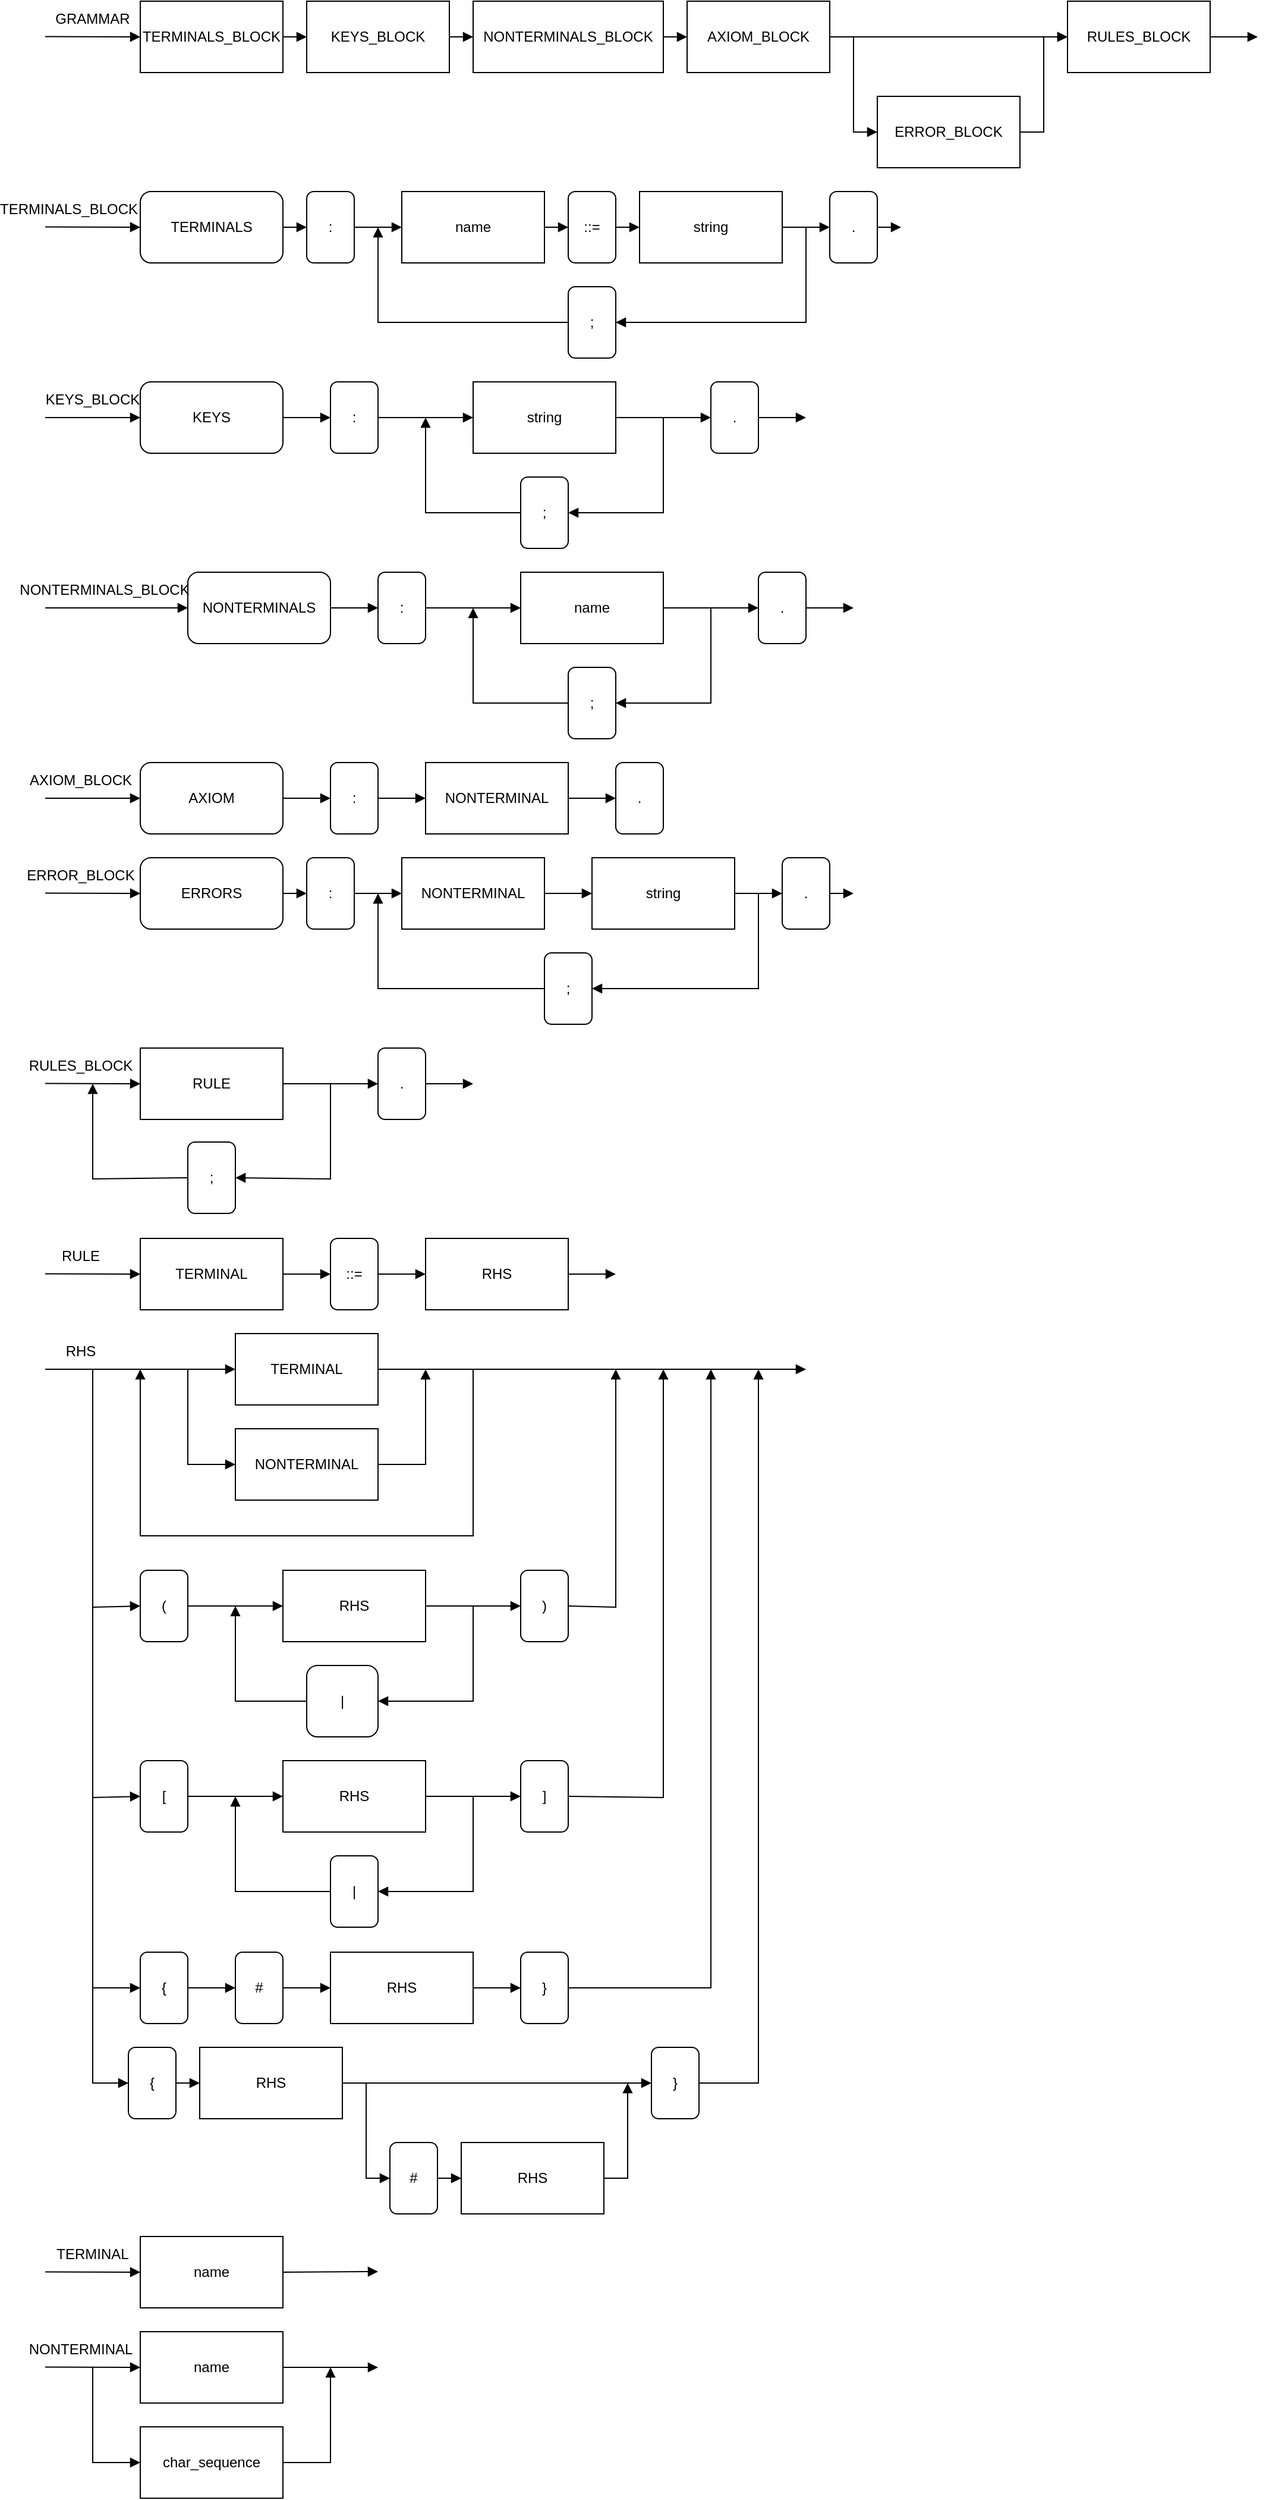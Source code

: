 <mxfile version="20.8.20" type="github">
  <diagram name="Страница 1" id="qNhFqZVVRsYE3jFUORQy">
    <mxGraphModel dx="1434" dy="1957" grid="1" gridSize="10" guides="1" tooltips="1" connect="1" arrows="1" fold="1" page="1" pageScale="1" pageWidth="827" pageHeight="1169" math="0" shadow="0">
      <root>
        <mxCell id="0" />
        <mxCell id="1" parent="0" />
        <mxCell id="5MP9on7kLRXi6ePTYMJ1-1" value="RULE" style="rounded=0;whiteSpace=wrap;html=1;fillColor=none;" parent="1" vertex="1">
          <mxGeometry x="120" y="170" width="120" height="60" as="geometry" />
        </mxCell>
        <mxCell id="5MP9on7kLRXi6ePTYMJ1-2" value=";" style="rounded=1;whiteSpace=wrap;html=1;fillColor=none;" parent="1" vertex="1">
          <mxGeometry x="160" y="249" width="40" height="60" as="geometry" />
        </mxCell>
        <mxCell id="5MP9on7kLRXi6ePTYMJ1-4" value="" style="endArrow=block;endFill=1;html=1;rounded=0;entryX=0;entryY=0.5;entryDx=0;entryDy=0;" parent="1" edge="1" target="EMvxZKGha8OJJZh2xFW6-14">
          <mxGeometry width="160" relative="1" as="geometry">
            <mxPoint x="240" y="200" as="sourcePoint" />
            <mxPoint x="320" y="200" as="targetPoint" />
          </mxGeometry>
        </mxCell>
        <mxCell id="5MP9on7kLRXi6ePTYMJ1-6" value="" style="endArrow=block;endFill=1;html=1;rounded=0;entryX=0;entryY=0.5;entryDx=0;entryDy=0;" parent="1" target="5MP9on7kLRXi6ePTYMJ1-1" edge="1">
          <mxGeometry width="160" relative="1" as="geometry">
            <mxPoint x="40" y="199.71" as="sourcePoint" />
            <mxPoint x="120" y="200" as="targetPoint" />
          </mxGeometry>
        </mxCell>
        <mxCell id="5MP9on7kLRXi6ePTYMJ1-7" value="" style="endArrow=block;endFill=1;html=1;rounded=0;entryX=1;entryY=0.5;entryDx=0;entryDy=0;" parent="1" target="5MP9on7kLRXi6ePTYMJ1-2" edge="1">
          <mxGeometry width="160" relative="1" as="geometry">
            <mxPoint x="280" y="200" as="sourcePoint" />
            <mxPoint x="200" y="280.0" as="targetPoint" />
            <Array as="points">
              <mxPoint x="280" y="280" />
            </Array>
          </mxGeometry>
        </mxCell>
        <mxCell id="5MP9on7kLRXi6ePTYMJ1-8" value="" style="endArrow=block;endFill=1;html=1;rounded=0;exitX=0;exitY=0.5;exitDx=0;exitDy=0;" parent="1" source="5MP9on7kLRXi6ePTYMJ1-2" edge="1">
          <mxGeometry width="160" relative="1" as="geometry">
            <mxPoint x="160" y="280.0" as="sourcePoint" />
            <mxPoint x="80" y="200" as="targetPoint" />
            <Array as="points">
              <mxPoint x="80" y="280" />
            </Array>
          </mxGeometry>
        </mxCell>
        <mxCell id="5MP9on7kLRXi6ePTYMJ1-10" value="RULES_BLOCK" style="text;html=1;strokeColor=none;fillColor=none;align=center;verticalAlign=middle;whiteSpace=wrap;rounded=0;" parent="1" vertex="1">
          <mxGeometry x="40" y="170" width="60" height="30" as="geometry" />
        </mxCell>
        <mxCell id="5MP9on7kLRXi6ePTYMJ1-11" value="TERMINAL" style="rounded=0;whiteSpace=wrap;html=1;fillColor=none;" parent="1" vertex="1">
          <mxGeometry x="120" y="330" width="120" height="60" as="geometry" />
        </mxCell>
        <mxCell id="5MP9on7kLRXi6ePTYMJ1-14" value="" style="endArrow=block;endFill=1;html=1;rounded=0;entryX=0;entryY=0.5;entryDx=0;entryDy=0;" parent="1" target="5MP9on7kLRXi6ePTYMJ1-11" edge="1">
          <mxGeometry width="160" relative="1" as="geometry">
            <mxPoint x="40" y="359.71" as="sourcePoint" />
            <mxPoint x="120" y="360" as="targetPoint" />
          </mxGeometry>
        </mxCell>
        <mxCell id="5MP9on7kLRXi6ePTYMJ1-17" value="RULE" style="text;html=1;strokeColor=none;fillColor=none;align=center;verticalAlign=middle;whiteSpace=wrap;rounded=0;" parent="1" vertex="1">
          <mxGeometry x="40" y="330" width="60" height="30" as="geometry" />
        </mxCell>
        <mxCell id="5MP9on7kLRXi6ePTYMJ1-27" value="" style="edgeStyle=orthogonalEdgeStyle;rounded=0;orthogonalLoop=1;jettySize=auto;html=1;endArrow=block;endFill=1;" parent="1" source="5MP9on7kLRXi6ePTYMJ1-21" target="5MP9on7kLRXi6ePTYMJ1-24" edge="1">
          <mxGeometry relative="1" as="geometry" />
        </mxCell>
        <mxCell id="5MP9on7kLRXi6ePTYMJ1-21" value="::=" style="rounded=1;whiteSpace=wrap;html=1;fillColor=none;" parent="1" vertex="1">
          <mxGeometry x="280" y="330" width="40" height="60" as="geometry" />
        </mxCell>
        <mxCell id="5MP9on7kLRXi6ePTYMJ1-22" value="" style="endArrow=block;endFill=1;html=1;rounded=0;exitX=1;exitY=0.5;exitDx=0;exitDy=0;" parent="1" source="5MP9on7kLRXi6ePTYMJ1-11" target="5MP9on7kLRXi6ePTYMJ1-21" edge="1">
          <mxGeometry width="160" relative="1" as="geometry">
            <mxPoint x="250" y="170" as="sourcePoint" />
            <mxPoint x="330" y="170" as="targetPoint" />
          </mxGeometry>
        </mxCell>
        <mxCell id="5MP9on7kLRXi6ePTYMJ1-24" value="RHS" style="rounded=0;whiteSpace=wrap;html=1;fillColor=none;" parent="1" vertex="1">
          <mxGeometry x="360" y="330" width="120" height="60" as="geometry" />
        </mxCell>
        <mxCell id="5MP9on7kLRXi6ePTYMJ1-28" value="" style="edgeStyle=orthogonalEdgeStyle;rounded=0;orthogonalLoop=1;jettySize=auto;html=1;endArrow=block;endFill=1;exitX=1;exitY=0.5;exitDx=0;exitDy=0;" parent="1" source="5MP9on7kLRXi6ePTYMJ1-24" edge="1">
          <mxGeometry relative="1" as="geometry">
            <mxPoint x="410" y="370" as="sourcePoint" />
            <mxPoint x="520" y="360" as="targetPoint" />
          </mxGeometry>
        </mxCell>
        <mxCell id="5MP9on7kLRXi6ePTYMJ1-29" value="TERMINAL" style="rounded=0;whiteSpace=wrap;html=1;fillColor=none;" parent="1" vertex="1">
          <mxGeometry x="200" y="410" width="120" height="60" as="geometry" />
        </mxCell>
        <mxCell id="5MP9on7kLRXi6ePTYMJ1-30" value="" style="endArrow=block;endFill=1;html=1;rounded=0;entryX=0;entryY=0.5;entryDx=0;entryDy=0;" parent="1" target="5MP9on7kLRXi6ePTYMJ1-29" edge="1">
          <mxGeometry width="160" relative="1" as="geometry">
            <mxPoint x="40" y="440" as="sourcePoint" />
            <mxPoint x="160" y="440" as="targetPoint" />
          </mxGeometry>
        </mxCell>
        <mxCell id="5MP9on7kLRXi6ePTYMJ1-31" value="RHS" style="text;html=1;strokeColor=none;fillColor=none;align=center;verticalAlign=middle;whiteSpace=wrap;rounded=0;" parent="1" vertex="1">
          <mxGeometry x="40" y="410" width="60" height="30" as="geometry" />
        </mxCell>
        <mxCell id="5MP9on7kLRXi6ePTYMJ1-33" value="NONTERMINAL" style="rounded=0;whiteSpace=wrap;html=1;fillColor=none;" parent="1" vertex="1">
          <mxGeometry x="200" y="490" width="120" height="60" as="geometry" />
        </mxCell>
        <mxCell id="5MP9on7kLRXi6ePTYMJ1-34" value="" style="endArrow=block;endFill=1;html=1;rounded=0;entryX=0;entryY=0.5;entryDx=0;entryDy=0;" parent="1" target="5MP9on7kLRXi6ePTYMJ1-33" edge="1">
          <mxGeometry width="160" relative="1" as="geometry">
            <mxPoint x="160" y="440" as="sourcePoint" />
            <mxPoint x="210" y="450" as="targetPoint" />
            <Array as="points">
              <mxPoint x="160" y="520" />
            </Array>
          </mxGeometry>
        </mxCell>
        <mxCell id="5MP9on7kLRXi6ePTYMJ1-38" value="" style="endArrow=block;endFill=1;html=1;rounded=0;exitX=1;exitY=0.5;exitDx=0;exitDy=0;" parent="1" source="5MP9on7kLRXi6ePTYMJ1-29" edge="1">
          <mxGeometry width="160" relative="1" as="geometry">
            <mxPoint x="414" y="440" as="sourcePoint" />
            <mxPoint x="680" y="440" as="targetPoint" />
          </mxGeometry>
        </mxCell>
        <mxCell id="5MP9on7kLRXi6ePTYMJ1-40" value="" style="endArrow=block;endFill=1;html=1;rounded=0;entryX=0;entryY=0.5;entryDx=0;entryDy=0;" parent="1" target="5MP9on7kLRXi6ePTYMJ1-76" edge="1">
          <mxGeometry width="160" relative="1" as="geometry">
            <mxPoint x="80" y="440" as="sourcePoint" />
            <mxPoint x="130" y="600" as="targetPoint" />
            <Array as="points">
              <mxPoint x="80" y="640" />
            </Array>
          </mxGeometry>
        </mxCell>
        <mxCell id="5MP9on7kLRXi6ePTYMJ1-41" value="RHS" style="rounded=0;whiteSpace=wrap;html=1;fillColor=none;" parent="1" vertex="1">
          <mxGeometry x="240" y="609" width="120" height="60" as="geometry" />
        </mxCell>
        <mxCell id="5MP9on7kLRXi6ePTYMJ1-42" value="" style="endArrow=block;endFill=1;html=1;rounded=0;exitX=1;exitY=0.5;exitDx=0;exitDy=0;" parent="1" source="5MP9on7kLRXi6ePTYMJ1-77" edge="1">
          <mxGeometry width="160" relative="1" as="geometry">
            <mxPoint x="540" y="600" as="sourcePoint" />
            <mxPoint x="520" y="440" as="targetPoint" />
            <Array as="points">
              <mxPoint x="520" y="640" />
            </Array>
          </mxGeometry>
        </mxCell>
        <mxCell id="5MP9on7kLRXi6ePTYMJ1-43" value="" style="endArrow=block;endFill=1;html=1;rounded=0;entryX=1;entryY=0.5;entryDx=0;entryDy=0;exitX=1;exitY=0.5;exitDx=0;exitDy=0;" parent="1" source="5MP9on7kLRXi6ePTYMJ1-41" target="5MP9on7kLRXi6ePTYMJ1-44" edge="1">
          <mxGeometry width="160" relative="1" as="geometry">
            <mxPoint x="540" y="639" as="sourcePoint" />
            <mxPoint x="410" y="439" as="targetPoint" />
            <Array as="points">
              <mxPoint x="400" y="639" />
              <mxPoint x="400" y="719" />
            </Array>
          </mxGeometry>
        </mxCell>
        <mxCell id="5MP9on7kLRXi6ePTYMJ1-44" value="|" style="rounded=1;whiteSpace=wrap;html=1;fillColor=none;" parent="1" vertex="1">
          <mxGeometry x="260" y="689" width="60" height="60" as="geometry" />
        </mxCell>
        <mxCell id="5MP9on7kLRXi6ePTYMJ1-46" value="" style="endArrow=block;endFill=1;html=1;rounded=0;exitX=0;exitY=0.5;exitDx=0;exitDy=0;" parent="1" source="5MP9on7kLRXi6ePTYMJ1-44" edge="1">
          <mxGeometry width="160" relative="1" as="geometry">
            <mxPoint x="170" y="439" as="sourcePoint" />
            <mxPoint x="200" y="639" as="targetPoint" />
            <Array as="points">
              <mxPoint x="200" y="719" />
            </Array>
          </mxGeometry>
        </mxCell>
        <mxCell id="5MP9on7kLRXi6ePTYMJ1-47" value="" style="endArrow=block;endFill=1;html=1;rounded=0;entryX=0;entryY=0.5;entryDx=0;entryDy=0;" parent="1" target="5MP9on7kLRXi6ePTYMJ1-48" edge="1">
          <mxGeometry width="160" relative="1" as="geometry">
            <mxPoint x="80" y="440" as="sourcePoint" />
            <mxPoint x="120" y="800" as="targetPoint" />
            <Array as="points">
              <mxPoint x="80" y="800" />
            </Array>
          </mxGeometry>
        </mxCell>
        <mxCell id="5MP9on7kLRXi6ePTYMJ1-48" value="[" style="rounded=1;whiteSpace=wrap;html=1;fillColor=none;" parent="1" vertex="1">
          <mxGeometry x="120" y="769" width="40" height="60" as="geometry" />
        </mxCell>
        <mxCell id="5MP9on7kLRXi6ePTYMJ1-49" value="RHS" style="rounded=0;whiteSpace=wrap;html=1;fillColor=none;" parent="1" vertex="1">
          <mxGeometry x="240" y="769" width="120" height="60" as="geometry" />
        </mxCell>
        <mxCell id="5MP9on7kLRXi6ePTYMJ1-54" value="" style="endArrow=block;endFill=1;html=1;rounded=0;entryX=0;entryY=0.5;entryDx=0;entryDy=0;exitX=1;exitY=0.5;exitDx=0;exitDy=0;" parent="1" source="5MP9on7kLRXi6ePTYMJ1-48" target="5MP9on7kLRXi6ePTYMJ1-49" edge="1">
          <mxGeometry width="160" relative="1" as="geometry">
            <mxPoint x="240" y="799" as="sourcePoint" />
            <mxPoint x="280" y="798.71" as="targetPoint" />
          </mxGeometry>
        </mxCell>
        <mxCell id="5MP9on7kLRXi6ePTYMJ1-55" value="]" style="rounded=1;whiteSpace=wrap;html=1;fillColor=none;" parent="1" vertex="1">
          <mxGeometry x="440" y="769" width="40" height="60" as="geometry" />
        </mxCell>
        <mxCell id="5MP9on7kLRXi6ePTYMJ1-56" value="" style="endArrow=block;endFill=1;html=1;rounded=0;entryX=0;entryY=0.5;entryDx=0;entryDy=0;exitX=1;exitY=0.5;exitDx=0;exitDy=0;" parent="1" source="5MP9on7kLRXi6ePTYMJ1-49" target="5MP9on7kLRXi6ePTYMJ1-55" edge="1">
          <mxGeometry width="160" relative="1" as="geometry">
            <mxPoint x="400" y="799" as="sourcePoint" />
            <mxPoint x="440" y="798.71" as="targetPoint" />
          </mxGeometry>
        </mxCell>
        <mxCell id="5MP9on7kLRXi6ePTYMJ1-57" value="|" style="rounded=1;whiteSpace=wrap;html=1;fillColor=none;" parent="1" vertex="1">
          <mxGeometry x="280" y="849" width="40" height="60" as="geometry" />
        </mxCell>
        <mxCell id="5MP9on7kLRXi6ePTYMJ1-58" value="" style="endArrow=block;endFill=1;html=1;rounded=0;exitX=0;exitY=0.5;exitDx=0;exitDy=0;" parent="1" edge="1">
          <mxGeometry width="160" relative="1" as="geometry">
            <mxPoint x="280" y="879" as="sourcePoint" />
            <mxPoint x="200" y="799" as="targetPoint" />
            <Array as="points">
              <mxPoint x="200" y="879" />
            </Array>
          </mxGeometry>
        </mxCell>
        <mxCell id="5MP9on7kLRXi6ePTYMJ1-59" value="" style="endArrow=block;endFill=1;html=1;rounded=0;entryX=1;entryY=0.5;entryDx=0;entryDy=0;" parent="1" target="5MP9on7kLRXi6ePTYMJ1-57" edge="1">
          <mxGeometry width="160" relative="1" as="geometry">
            <mxPoint x="400" y="799" as="sourcePoint" />
            <mxPoint x="270" y="809" as="targetPoint" />
            <Array as="points">
              <mxPoint x="400" y="879" />
            </Array>
          </mxGeometry>
        </mxCell>
        <mxCell id="5MP9on7kLRXi6ePTYMJ1-60" value="" style="endArrow=block;endFill=1;html=1;rounded=0;exitX=1;exitY=0.5;exitDx=0;exitDy=0;" parent="1" source="5MP9on7kLRXi6ePTYMJ1-55" edge="1">
          <mxGeometry width="160" relative="1" as="geometry">
            <mxPoint x="560" y="799.71" as="sourcePoint" />
            <mxPoint x="560" y="440" as="targetPoint" />
            <Array as="points">
              <mxPoint x="560" y="800" />
            </Array>
          </mxGeometry>
        </mxCell>
        <mxCell id="5MP9on7kLRXi6ePTYMJ1-61" value="" style="endArrow=block;endFill=1;html=1;rounded=0;exitX=1;exitY=0.5;exitDx=0;exitDy=0;" parent="1" source="5MP9on7kLRXi6ePTYMJ1-33" edge="1">
          <mxGeometry width="160" relative="1" as="geometry">
            <mxPoint x="170" y="450" as="sourcePoint" />
            <mxPoint x="360" y="440" as="targetPoint" />
            <Array as="points">
              <mxPoint x="360" y="520" />
            </Array>
          </mxGeometry>
        </mxCell>
        <mxCell id="5MP9on7kLRXi6ePTYMJ1-62" value="" style="endArrow=block;endFill=1;html=1;rounded=0;entryX=0;entryY=0.5;entryDx=0;entryDy=0;" parent="1" target="5MP9on7kLRXi6ePTYMJ1-63" edge="1">
          <mxGeometry width="160" relative="1" as="geometry">
            <mxPoint x="80" y="440" as="sourcePoint" />
            <mxPoint x="100" y="920" as="targetPoint" />
            <Array as="points">
              <mxPoint x="80" y="1040" />
            </Array>
          </mxGeometry>
        </mxCell>
        <mxCell id="5MP9on7kLRXi6ePTYMJ1-63" value="{" style="rounded=1;whiteSpace=wrap;html=1;fillColor=none;" parent="1" vertex="1">
          <mxGeometry x="110" y="1010" width="40" height="60" as="geometry" />
        </mxCell>
        <mxCell id="5MP9on7kLRXi6ePTYMJ1-64" value="RHS" style="rounded=0;whiteSpace=wrap;html=1;fillColor=none;" parent="1" vertex="1">
          <mxGeometry x="170" y="1010" width="120" height="60" as="geometry" />
        </mxCell>
        <mxCell id="5MP9on7kLRXi6ePTYMJ1-65" value="" style="endArrow=block;endFill=1;html=1;rounded=0;entryX=0;entryY=0.5;entryDx=0;entryDy=0;exitX=1;exitY=0.5;exitDx=0;exitDy=0;" parent="1" source="5MP9on7kLRXi6ePTYMJ1-63" target="5MP9on7kLRXi6ePTYMJ1-64" edge="1">
          <mxGeometry width="160" relative="1" as="geometry">
            <mxPoint x="250" y="1040" as="sourcePoint" />
            <mxPoint x="290" y="1039.71" as="targetPoint" />
          </mxGeometry>
        </mxCell>
        <mxCell id="5MP9on7kLRXi6ePTYMJ1-66" value="}" style="rounded=1;whiteSpace=wrap;html=1;fillColor=none;" parent="1" vertex="1">
          <mxGeometry x="550" y="1010" width="40" height="60" as="geometry" />
        </mxCell>
        <mxCell id="5MP9on7kLRXi6ePTYMJ1-67" value="" style="endArrow=block;endFill=1;html=1;rounded=0;entryX=0;entryY=0.5;entryDx=0;entryDy=0;exitX=1;exitY=0.5;exitDx=0;exitDy=0;" parent="1" source="5MP9on7kLRXi6ePTYMJ1-64" target="5MP9on7kLRXi6ePTYMJ1-66" edge="1">
          <mxGeometry width="160" relative="1" as="geometry">
            <mxPoint x="410" y="1040" as="sourcePoint" />
            <mxPoint x="450" y="1039.71" as="targetPoint" />
          </mxGeometry>
        </mxCell>
        <mxCell id="5MP9on7kLRXi6ePTYMJ1-70" value="RHS" style="rounded=0;whiteSpace=wrap;html=1;fillColor=none;" parent="1" vertex="1">
          <mxGeometry x="390" y="1090" width="120" height="60" as="geometry" />
        </mxCell>
        <mxCell id="5MP9on7kLRXi6ePTYMJ1-71" value="" style="endArrow=block;endFill=1;html=1;rounded=0;exitX=1;exitY=0.5;exitDx=0;exitDy=0;" parent="1" source="5MP9on7kLRXi6ePTYMJ1-66" edge="1">
          <mxGeometry width="160" relative="1" as="geometry">
            <mxPoint x="700" y="920" as="sourcePoint" />
            <mxPoint x="640" y="440" as="targetPoint" />
            <Array as="points">
              <mxPoint x="640" y="1040" />
            </Array>
          </mxGeometry>
        </mxCell>
        <mxCell id="5MP9on7kLRXi6ePTYMJ1-72" value="#" style="rounded=1;whiteSpace=wrap;html=1;fillColor=none;" parent="1" vertex="1">
          <mxGeometry x="330" y="1090" width="40" height="60" as="geometry" />
        </mxCell>
        <mxCell id="5MP9on7kLRXi6ePTYMJ1-76" value="(" style="rounded=1;whiteSpace=wrap;html=1;fillColor=none;" parent="1" vertex="1">
          <mxGeometry x="120" y="609" width="40" height="60" as="geometry" />
        </mxCell>
        <mxCell id="5MP9on7kLRXi6ePTYMJ1-77" value=")" style="rounded=1;whiteSpace=wrap;html=1;fillColor=none;" parent="1" vertex="1">
          <mxGeometry x="440" y="609" width="40" height="60" as="geometry" />
        </mxCell>
        <mxCell id="5MP9on7kLRXi6ePTYMJ1-79" value="" style="endArrow=block;endFill=1;html=1;rounded=0;entryX=0;entryY=0.5;entryDx=0;entryDy=0;exitX=1;exitY=0.5;exitDx=0;exitDy=0;" parent="1" source="5MP9on7kLRXi6ePTYMJ1-76" target="5MP9on7kLRXi6ePTYMJ1-41" edge="1">
          <mxGeometry width="160" relative="1" as="geometry">
            <mxPoint x="280" y="679" as="sourcePoint" />
            <mxPoint x="320" y="679" as="targetPoint" />
          </mxGeometry>
        </mxCell>
        <mxCell id="5MP9on7kLRXi6ePTYMJ1-80" value="" style="endArrow=block;endFill=1;html=1;rounded=0;entryX=0;entryY=0.5;entryDx=0;entryDy=0;exitX=1;exitY=0.5;exitDx=0;exitDy=0;" parent="1" source="5MP9on7kLRXi6ePTYMJ1-41" target="5MP9on7kLRXi6ePTYMJ1-77" edge="1">
          <mxGeometry width="160" relative="1" as="geometry">
            <mxPoint x="296" y="641" as="sourcePoint" />
            <mxPoint x="316" y="641" as="targetPoint" />
          </mxGeometry>
        </mxCell>
        <mxCell id="5MP9on7kLRXi6ePTYMJ1-82" value="" style="endArrow=block;endFill=1;html=1;rounded=0;entryX=0;entryY=0.5;entryDx=0;entryDy=0;exitX=1;exitY=0.5;exitDx=0;exitDy=0;" parent="1" source="5MP9on7kLRXi6ePTYMJ1-72" target="5MP9on7kLRXi6ePTYMJ1-70" edge="1">
          <mxGeometry width="160" relative="1" as="geometry">
            <mxPoint x="220" y="890" as="sourcePoint" />
            <mxPoint x="260" y="890" as="targetPoint" />
          </mxGeometry>
        </mxCell>
        <mxCell id="5MP9on7kLRXi6ePTYMJ1-83" value="" style="endArrow=block;endFill=1;html=1;rounded=0;exitX=1;exitY=0.5;exitDx=0;exitDy=0;entryX=0;entryY=0.5;entryDx=0;entryDy=0;" parent="1" source="5MP9on7kLRXi6ePTYMJ1-64" target="5MP9on7kLRXi6ePTYMJ1-72" edge="1">
          <mxGeometry width="160" relative="1" as="geometry">
            <mxPoint x="180" y="1050" as="sourcePoint" />
            <mxPoint x="370" y="1120" as="targetPoint" />
            <Array as="points">
              <mxPoint x="310" y="1040" />
              <mxPoint x="310" y="1120" />
            </Array>
          </mxGeometry>
        </mxCell>
        <mxCell id="5MP9on7kLRXi6ePTYMJ1-84" value="" style="endArrow=block;endFill=1;html=1;rounded=0;exitX=1;exitY=0.5;exitDx=0;exitDy=0;" parent="1" source="5MP9on7kLRXi6ePTYMJ1-70" edge="1">
          <mxGeometry width="160" relative="1" as="geometry">
            <mxPoint x="420" y="1130" as="sourcePoint" />
            <mxPoint x="530" y="1040" as="targetPoint" />
            <Array as="points">
              <mxPoint x="530" y="1120" />
            </Array>
          </mxGeometry>
        </mxCell>
        <mxCell id="5MP9on7kLRXi6ePTYMJ1-86" value="" style="endArrow=block;endFill=1;html=1;rounded=0;entryX=0;entryY=0.5;entryDx=0;entryDy=0;" parent="1" target="5MP9on7kLRXi6ePTYMJ1-89" edge="1">
          <mxGeometry width="160" relative="1" as="geometry">
            <mxPoint x="40" y="1198.71" as="sourcePoint" />
            <mxPoint x="120" y="1199" as="targetPoint" />
          </mxGeometry>
        </mxCell>
        <mxCell id="5MP9on7kLRXi6ePTYMJ1-87" value="TERMINAL" style="text;html=1;strokeColor=none;fillColor=none;align=center;verticalAlign=middle;whiteSpace=wrap;rounded=0;" parent="1" vertex="1">
          <mxGeometry x="50" y="1169" width="60" height="30" as="geometry" />
        </mxCell>
        <mxCell id="5MP9on7kLRXi6ePTYMJ1-89" value="name" style="rounded=0;whiteSpace=wrap;html=1;fillColor=none;" parent="1" vertex="1">
          <mxGeometry x="120" y="1169" width="120" height="60" as="geometry" />
        </mxCell>
        <mxCell id="5MP9on7kLRXi6ePTYMJ1-92" value="" style="edgeStyle=orthogonalEdgeStyle;rounded=0;orthogonalLoop=1;jettySize=auto;html=1;endArrow=block;endFill=1;exitX=1;exitY=0.5;exitDx=0;exitDy=0;" parent="1" source="5MP9on7kLRXi6ePTYMJ1-89" edge="1">
          <mxGeometry relative="1" as="geometry">
            <mxPoint x="240" y="1198.5" as="sourcePoint" />
            <mxPoint x="320" y="1198.5" as="targetPoint" />
          </mxGeometry>
        </mxCell>
        <mxCell id="5MP9on7kLRXi6ePTYMJ1-94" value="" style="endArrow=block;endFill=1;html=1;rounded=0;entryX=0;entryY=0.5;entryDx=0;entryDy=0;" parent="1" target="5MP9on7kLRXi6ePTYMJ1-97" edge="1">
          <mxGeometry width="160" relative="1" as="geometry">
            <mxPoint x="40" y="1278.71" as="sourcePoint" />
            <mxPoint x="120" y="1279.0" as="targetPoint" />
          </mxGeometry>
        </mxCell>
        <mxCell id="5MP9on7kLRXi6ePTYMJ1-95" value="NONTERMINAL" style="text;html=1;strokeColor=none;fillColor=none;align=center;verticalAlign=middle;whiteSpace=wrap;rounded=0;" parent="1" vertex="1">
          <mxGeometry x="40" y="1249" width="60" height="30" as="geometry" />
        </mxCell>
        <mxCell id="5MP9on7kLRXi6ePTYMJ1-97" value="name" style="rounded=0;whiteSpace=wrap;html=1;fillColor=none;" parent="1" vertex="1">
          <mxGeometry x="120" y="1249" width="120" height="60" as="geometry" />
        </mxCell>
        <mxCell id="5MP9on7kLRXi6ePTYMJ1-100" value="" style="edgeStyle=orthogonalEdgeStyle;rounded=0;orthogonalLoop=1;jettySize=auto;html=1;endArrow=block;endFill=1;exitX=1;exitY=0.5;exitDx=0;exitDy=0;" parent="1" source="5MP9on7kLRXi6ePTYMJ1-97" edge="1">
          <mxGeometry relative="1" as="geometry">
            <mxPoint x="400" y="1279.0" as="sourcePoint" />
            <mxPoint x="320" y="1279" as="targetPoint" />
          </mxGeometry>
        </mxCell>
        <mxCell id="5MP9on7kLRXi6ePTYMJ1-101" value="char_sequence" style="rounded=0;whiteSpace=wrap;html=1;fillColor=none;" parent="1" vertex="1">
          <mxGeometry x="120" y="1329" width="120" height="60" as="geometry" />
        </mxCell>
        <mxCell id="5MP9on7kLRXi6ePTYMJ1-102" value="" style="endArrow=block;endFill=1;html=1;rounded=0;entryX=0;entryY=0.5;entryDx=0;entryDy=0;" parent="1" target="5MP9on7kLRXi6ePTYMJ1-101" edge="1">
          <mxGeometry width="160" relative="1" as="geometry">
            <mxPoint x="80" y="1279" as="sourcePoint" />
            <mxPoint x="170" y="1209" as="targetPoint" />
            <Array as="points">
              <mxPoint x="80" y="1359" />
            </Array>
          </mxGeometry>
        </mxCell>
        <mxCell id="5MP9on7kLRXi6ePTYMJ1-103" value="" style="endArrow=block;endFill=1;html=1;rounded=0;exitX=1;exitY=0.5;exitDx=0;exitDy=0;" parent="1" source="5MP9on7kLRXi6ePTYMJ1-101" edge="1">
          <mxGeometry width="160" relative="1" as="geometry">
            <mxPoint x="130" y="1289" as="sourcePoint" />
            <mxPoint x="280" y="1279" as="targetPoint" />
            <Array as="points">
              <mxPoint x="280" y="1359" />
            </Array>
          </mxGeometry>
        </mxCell>
        <mxCell id="x1TAo-HUrfApQlSHcTBA-4" value="" style="edgeStyle=orthogonalEdgeStyle;rounded=0;orthogonalLoop=1;jettySize=auto;html=1;endArrow=block;endFill=1;" parent="1" edge="1">
          <mxGeometry relative="1" as="geometry">
            <mxPoint x="400" y="440" as="sourcePoint" />
            <mxPoint x="120" y="440" as="targetPoint" />
            <Array as="points">
              <mxPoint x="400" y="580" />
              <mxPoint x="120" y="580" />
            </Array>
          </mxGeometry>
        </mxCell>
        <mxCell id="EMvxZKGha8OJJZh2xFW6-2" value="{" style="rounded=1;whiteSpace=wrap;html=1;fillColor=none;" vertex="1" parent="1">
          <mxGeometry x="120" y="930" width="40" height="60" as="geometry" />
        </mxCell>
        <mxCell id="EMvxZKGha8OJJZh2xFW6-4" value="" style="endArrow=block;endFill=1;html=1;rounded=0;entryX=0;entryY=0.5;entryDx=0;entryDy=0;exitX=1;exitY=0.5;exitDx=0;exitDy=0;" edge="1" parent="1" source="EMvxZKGha8OJJZh2xFW6-2" target="EMvxZKGha8OJJZh2xFW6-8">
          <mxGeometry width="160" relative="1" as="geometry">
            <mxPoint x="240" y="960" as="sourcePoint" />
            <mxPoint x="160" y="960" as="targetPoint" />
          </mxGeometry>
        </mxCell>
        <mxCell id="EMvxZKGha8OJJZh2xFW6-5" value="}" style="rounded=1;whiteSpace=wrap;html=1;fillColor=none;" vertex="1" parent="1">
          <mxGeometry x="440" y="930" width="40" height="60" as="geometry" />
        </mxCell>
        <mxCell id="EMvxZKGha8OJJZh2xFW6-7" value="RHS" style="rounded=0;whiteSpace=wrap;html=1;fillColor=none;" vertex="1" parent="1">
          <mxGeometry x="280" y="930" width="120" height="60" as="geometry" />
        </mxCell>
        <mxCell id="EMvxZKGha8OJJZh2xFW6-8" value="#" style="rounded=1;whiteSpace=wrap;html=1;fillColor=none;" vertex="1" parent="1">
          <mxGeometry x="200" y="930" width="40" height="60" as="geometry" />
        </mxCell>
        <mxCell id="EMvxZKGha8OJJZh2xFW6-9" value="" style="endArrow=block;endFill=1;html=1;rounded=0;entryX=0;entryY=0.5;entryDx=0;entryDy=0;exitX=1;exitY=0.5;exitDx=0;exitDy=0;" edge="1" parent="1" source="EMvxZKGha8OJJZh2xFW6-8" target="EMvxZKGha8OJJZh2xFW6-7">
          <mxGeometry width="160" relative="1" as="geometry">
            <mxPoint x="210" y="810" as="sourcePoint" />
            <mxPoint x="250" y="810" as="targetPoint" />
          </mxGeometry>
        </mxCell>
        <mxCell id="EMvxZKGha8OJJZh2xFW6-11" value="" style="endArrow=block;endFill=1;html=1;rounded=0;exitX=1;exitY=0.5;exitDx=0;exitDy=0;entryX=0;entryY=0.5;entryDx=0;entryDy=0;" edge="1" parent="1" source="EMvxZKGha8OJJZh2xFW6-7" target="EMvxZKGha8OJJZh2xFW6-5">
          <mxGeometry width="160" relative="1" as="geometry">
            <mxPoint x="410" y="1050" as="sourcePoint" />
            <mxPoint x="520" y="960" as="targetPoint" />
          </mxGeometry>
        </mxCell>
        <mxCell id="EMvxZKGha8OJJZh2xFW6-12" value="" style="endArrow=block;endFill=1;html=1;rounded=0;exitX=1;exitY=0.5;exitDx=0;exitDy=0;" edge="1" parent="1" source="EMvxZKGha8OJJZh2xFW6-5">
          <mxGeometry width="160" relative="1" as="geometry">
            <mxPoint x="520" y="799" as="sourcePoint" />
            <mxPoint x="600" y="440" as="targetPoint" />
            <Array as="points">
              <mxPoint x="600" y="960" />
            </Array>
          </mxGeometry>
        </mxCell>
        <mxCell id="EMvxZKGha8OJJZh2xFW6-13" value="" style="endArrow=block;endFill=1;html=1;rounded=0;entryX=0;entryY=0.5;entryDx=0;entryDy=0;" edge="1" parent="1" target="EMvxZKGha8OJJZh2xFW6-2">
          <mxGeometry width="160" relative="1" as="geometry">
            <mxPoint x="80" y="440" as="sourcePoint" />
            <mxPoint x="130" y="809" as="targetPoint" />
            <Array as="points">
              <mxPoint x="80" y="960" />
            </Array>
          </mxGeometry>
        </mxCell>
        <mxCell id="EMvxZKGha8OJJZh2xFW6-14" value="." style="rounded=1;whiteSpace=wrap;html=1;fillColor=none;" vertex="1" parent="1">
          <mxGeometry x="320" y="170" width="40" height="60" as="geometry" />
        </mxCell>
        <mxCell id="EMvxZKGha8OJJZh2xFW6-16" value="" style="edgeStyle=orthogonalEdgeStyle;rounded=0;orthogonalLoop=1;jettySize=auto;html=1;endArrow=block;endFill=1;exitX=1;exitY=0.5;exitDx=0;exitDy=0;" edge="1" parent="1" source="EMvxZKGha8OJJZh2xFW6-14">
          <mxGeometry relative="1" as="geometry">
            <mxPoint x="490" y="370" as="sourcePoint" />
            <mxPoint x="400" y="200" as="targetPoint" />
          </mxGeometry>
        </mxCell>
        <mxCell id="EMvxZKGha8OJJZh2xFW6-17" value="ERRORS" style="rounded=1;whiteSpace=wrap;html=1;fillColor=none;" vertex="1" parent="1">
          <mxGeometry x="120" y="10" width="120" height="60" as="geometry" />
        </mxCell>
        <mxCell id="EMvxZKGha8OJJZh2xFW6-19" value="" style="endArrow=block;endFill=1;html=1;rounded=0;entryX=0;entryY=0.5;entryDx=0;entryDy=0;" edge="1" parent="1" target="EMvxZKGha8OJJZh2xFW6-24">
          <mxGeometry width="160" relative="1" as="geometry">
            <mxPoint x="240" y="40" as="sourcePoint" />
            <mxPoint x="320" y="40" as="targetPoint" />
          </mxGeometry>
        </mxCell>
        <mxCell id="EMvxZKGha8OJJZh2xFW6-20" value="" style="endArrow=block;endFill=1;html=1;rounded=0;entryX=0;entryY=0.5;entryDx=0;entryDy=0;" edge="1" parent="1" target="EMvxZKGha8OJJZh2xFW6-17">
          <mxGeometry width="160" relative="1" as="geometry">
            <mxPoint x="40" y="39.71" as="sourcePoint" />
            <mxPoint x="120" y="40" as="targetPoint" />
          </mxGeometry>
        </mxCell>
        <mxCell id="EMvxZKGha8OJJZh2xFW6-23" value="ERROR_BLOCK" style="text;html=1;strokeColor=none;fillColor=none;align=center;verticalAlign=middle;whiteSpace=wrap;rounded=0;" vertex="1" parent="1">
          <mxGeometry x="40" y="10" width="60" height="30" as="geometry" />
        </mxCell>
        <mxCell id="EMvxZKGha8OJJZh2xFW6-24" value=":" style="rounded=1;whiteSpace=wrap;html=1;fillColor=none;" vertex="1" parent="1">
          <mxGeometry x="260" y="10" width="40" height="60" as="geometry" />
        </mxCell>
        <mxCell id="EMvxZKGha8OJJZh2xFW6-26" value="NONTERMINAL" style="rounded=0;whiteSpace=wrap;html=1;fillColor=none;" vertex="1" parent="1">
          <mxGeometry x="340" y="10" width="120" height="60" as="geometry" />
        </mxCell>
        <mxCell id="EMvxZKGha8OJJZh2xFW6-27" value="string" style="rounded=0;whiteSpace=wrap;html=1;fillColor=none;" vertex="1" parent="1">
          <mxGeometry x="500" y="10" width="120" height="60" as="geometry" />
        </mxCell>
        <mxCell id="EMvxZKGha8OJJZh2xFW6-28" value="" style="endArrow=block;endFill=1;html=1;rounded=0;entryX=0;entryY=0.5;entryDx=0;entryDy=0;exitX=1;exitY=0.5;exitDx=0;exitDy=0;" edge="1" parent="1" source="EMvxZKGha8OJJZh2xFW6-24" target="EMvxZKGha8OJJZh2xFW6-26">
          <mxGeometry width="160" relative="1" as="geometry">
            <mxPoint x="250" y="50" as="sourcePoint" />
            <mxPoint x="290" y="50" as="targetPoint" />
          </mxGeometry>
        </mxCell>
        <mxCell id="EMvxZKGha8OJJZh2xFW6-29" value=";" style="rounded=1;whiteSpace=wrap;html=1;fillColor=none;" vertex="1" parent="1">
          <mxGeometry x="460" y="90" width="40" height="60" as="geometry" />
        </mxCell>
        <mxCell id="EMvxZKGha8OJJZh2xFW6-30" value="" style="endArrow=block;endFill=1;html=1;rounded=0;exitX=1;exitY=0.5;exitDx=0;exitDy=0;entryX=0;entryY=0.5;entryDx=0;entryDy=0;" edge="1" parent="1" source="EMvxZKGha8OJJZh2xFW6-27" target="EMvxZKGha8OJJZh2xFW6-34">
          <mxGeometry width="160" relative="1" as="geometry">
            <mxPoint x="330" y="50" as="sourcePoint" />
            <mxPoint x="760" y="40" as="targetPoint" />
          </mxGeometry>
        </mxCell>
        <mxCell id="EMvxZKGha8OJJZh2xFW6-31" value="" style="endArrow=block;endFill=1;html=1;rounded=0;entryX=0;entryY=0.5;entryDx=0;entryDy=0;exitX=1;exitY=0.5;exitDx=0;exitDy=0;" edge="1" parent="1" source="EMvxZKGha8OJJZh2xFW6-26" target="EMvxZKGha8OJJZh2xFW6-27">
          <mxGeometry width="160" relative="1" as="geometry">
            <mxPoint x="520" y="40" as="sourcePoint" />
            <mxPoint x="410" y="50" as="targetPoint" />
          </mxGeometry>
        </mxCell>
        <mxCell id="EMvxZKGha8OJJZh2xFW6-32" value="" style="endArrow=block;endFill=1;html=1;rounded=0;exitX=0;exitY=0.5;exitDx=0;exitDy=0;" edge="1" parent="1" source="EMvxZKGha8OJJZh2xFW6-29">
          <mxGeometry width="160" relative="1" as="geometry">
            <mxPoint x="340" y="60" as="sourcePoint" />
            <mxPoint x="320" y="40" as="targetPoint" />
            <Array as="points">
              <mxPoint x="320" y="120" />
            </Array>
          </mxGeometry>
        </mxCell>
        <mxCell id="EMvxZKGha8OJJZh2xFW6-33" value="" style="endArrow=block;endFill=1;html=1;rounded=0;entryX=1;entryY=0.5;entryDx=0;entryDy=0;" edge="1" parent="1" target="EMvxZKGha8OJJZh2xFW6-29">
          <mxGeometry width="160" relative="1" as="geometry">
            <mxPoint x="640" y="40" as="sourcePoint" />
            <mxPoint x="560" y="120" as="targetPoint" />
            <Array as="points">
              <mxPoint x="640" y="120" />
            </Array>
          </mxGeometry>
        </mxCell>
        <mxCell id="EMvxZKGha8OJJZh2xFW6-34" value="." style="rounded=1;whiteSpace=wrap;html=1;fillColor=none;" vertex="1" parent="1">
          <mxGeometry x="660" y="10" width="40" height="60" as="geometry" />
        </mxCell>
        <mxCell id="EMvxZKGha8OJJZh2xFW6-35" value="" style="edgeStyle=orthogonalEdgeStyle;rounded=0;orthogonalLoop=1;jettySize=auto;html=1;endArrow=block;endFill=1;exitX=1;exitY=0.5;exitDx=0;exitDy=0;" edge="1" parent="1" source="EMvxZKGha8OJJZh2xFW6-34">
          <mxGeometry relative="1" as="geometry">
            <mxPoint x="370" y="210" as="sourcePoint" />
            <mxPoint x="720" y="40" as="targetPoint" />
          </mxGeometry>
        </mxCell>
        <mxCell id="EMvxZKGha8OJJZh2xFW6-36" value="AXIOM" style="rounded=1;whiteSpace=wrap;html=1;fillColor=none;" vertex="1" parent="1">
          <mxGeometry x="120" y="-70" width="120" height="60" as="geometry" />
        </mxCell>
        <mxCell id="EMvxZKGha8OJJZh2xFW6-37" value="" style="endArrow=block;endFill=1;html=1;rounded=0;entryX=0;entryY=0.5;entryDx=0;entryDy=0;exitX=0;exitY=1;exitDx=0;exitDy=0;" edge="1" parent="1" target="EMvxZKGha8OJJZh2xFW6-36" source="EMvxZKGha8OJJZh2xFW6-38">
          <mxGeometry width="160" relative="1" as="geometry">
            <mxPoint x="30" y="-40.29" as="sourcePoint" />
            <mxPoint x="110" y="-40" as="targetPoint" />
          </mxGeometry>
        </mxCell>
        <mxCell id="EMvxZKGha8OJJZh2xFW6-38" value="AXIOM_BLOCK" style="text;html=1;strokeColor=none;fillColor=none;align=center;verticalAlign=middle;whiteSpace=wrap;rounded=0;" vertex="1" parent="1">
          <mxGeometry x="40" y="-70" width="60" height="30" as="geometry" />
        </mxCell>
        <mxCell id="EMvxZKGha8OJJZh2xFW6-39" value="" style="edgeStyle=orthogonalEdgeStyle;rounded=0;orthogonalLoop=1;jettySize=auto;html=1;endArrow=block;endFill=1;" edge="1" parent="1" source="EMvxZKGha8OJJZh2xFW6-40" target="EMvxZKGha8OJJZh2xFW6-42">
          <mxGeometry relative="1" as="geometry" />
        </mxCell>
        <mxCell id="EMvxZKGha8OJJZh2xFW6-40" value=":" style="rounded=1;whiteSpace=wrap;html=1;fillColor=none;" vertex="1" parent="1">
          <mxGeometry x="280" y="-70" width="40" height="60" as="geometry" />
        </mxCell>
        <mxCell id="EMvxZKGha8OJJZh2xFW6-41" value="" style="endArrow=block;endFill=1;html=1;rounded=0;exitX=1;exitY=0.5;exitDx=0;exitDy=0;" edge="1" parent="1" source="EMvxZKGha8OJJZh2xFW6-36" target="EMvxZKGha8OJJZh2xFW6-40">
          <mxGeometry width="160" relative="1" as="geometry">
            <mxPoint x="240" y="-230" as="sourcePoint" />
            <mxPoint x="320" y="-230" as="targetPoint" />
          </mxGeometry>
        </mxCell>
        <mxCell id="EMvxZKGha8OJJZh2xFW6-42" value="NONTERMINAL" style="rounded=0;whiteSpace=wrap;html=1;fillColor=none;" vertex="1" parent="1">
          <mxGeometry x="360" y="-70" width="120" height="60" as="geometry" />
        </mxCell>
        <mxCell id="EMvxZKGha8OJJZh2xFW6-43" value="" style="edgeStyle=orthogonalEdgeStyle;rounded=0;orthogonalLoop=1;jettySize=auto;html=1;endArrow=block;endFill=1;exitX=1;exitY=0.5;exitDx=0;exitDy=0;entryX=0;entryY=0.5;entryDx=0;entryDy=0;" edge="1" parent="1" source="EMvxZKGha8OJJZh2xFW6-42" target="EMvxZKGha8OJJZh2xFW6-45">
          <mxGeometry relative="1" as="geometry">
            <mxPoint x="400" y="-30" as="sourcePoint" />
            <mxPoint x="510" y="-40" as="targetPoint" />
          </mxGeometry>
        </mxCell>
        <mxCell id="EMvxZKGha8OJJZh2xFW6-45" value="." style="rounded=1;whiteSpace=wrap;html=1;fillColor=none;" vertex="1" parent="1">
          <mxGeometry x="520" y="-70" width="40" height="60" as="geometry" />
        </mxCell>
        <mxCell id="EMvxZKGha8OJJZh2xFW6-46" value="NONTERMINALS" style="rounded=1;whiteSpace=wrap;html=1;fillColor=none;" vertex="1" parent="1">
          <mxGeometry x="160" y="-230" width="120" height="60" as="geometry" />
        </mxCell>
        <mxCell id="EMvxZKGha8OJJZh2xFW6-47" value="" style="endArrow=block;endFill=1;html=1;rounded=0;entryX=0;entryY=0.5;entryDx=0;entryDy=0;" edge="1" parent="1" target="EMvxZKGha8OJJZh2xFW6-50">
          <mxGeometry width="160" relative="1" as="geometry">
            <mxPoint x="280" y="-200" as="sourcePoint" />
            <mxPoint x="360" y="-200" as="targetPoint" />
          </mxGeometry>
        </mxCell>
        <mxCell id="EMvxZKGha8OJJZh2xFW6-48" value="" style="endArrow=block;endFill=1;html=1;rounded=0;entryX=0;entryY=0.5;entryDx=0;entryDy=0;" edge="1" parent="1" target="EMvxZKGha8OJJZh2xFW6-46">
          <mxGeometry width="160" relative="1" as="geometry">
            <mxPoint x="40" y="-200" as="sourcePoint" />
            <mxPoint x="160" y="-200" as="targetPoint" />
          </mxGeometry>
        </mxCell>
        <mxCell id="EMvxZKGha8OJJZh2xFW6-49" value="NONTERMINALS_BLOCK" style="text;html=1;strokeColor=none;fillColor=none;align=center;verticalAlign=middle;whiteSpace=wrap;rounded=0;" vertex="1" parent="1">
          <mxGeometry x="60" y="-230" width="60" height="30" as="geometry" />
        </mxCell>
        <mxCell id="EMvxZKGha8OJJZh2xFW6-50" value=":" style="rounded=1;whiteSpace=wrap;html=1;fillColor=none;" vertex="1" parent="1">
          <mxGeometry x="320" y="-230" width="40" height="60" as="geometry" />
        </mxCell>
        <mxCell id="EMvxZKGha8OJJZh2xFW6-51" value="name" style="rounded=0;whiteSpace=wrap;html=1;fillColor=none;" vertex="1" parent="1">
          <mxGeometry x="440" y="-230" width="120" height="60" as="geometry" />
        </mxCell>
        <mxCell id="EMvxZKGha8OJJZh2xFW6-53" value="" style="endArrow=block;endFill=1;html=1;rounded=0;entryX=0;entryY=0.5;entryDx=0;entryDy=0;exitX=1;exitY=0.5;exitDx=0;exitDy=0;" edge="1" parent="1" source="EMvxZKGha8OJJZh2xFW6-50" target="EMvxZKGha8OJJZh2xFW6-51">
          <mxGeometry width="160" relative="1" as="geometry">
            <mxPoint x="290" y="-190" as="sourcePoint" />
            <mxPoint x="330" y="-190" as="targetPoint" />
          </mxGeometry>
        </mxCell>
        <mxCell id="EMvxZKGha8OJJZh2xFW6-54" value=";" style="rounded=1;whiteSpace=wrap;html=1;fillColor=none;" vertex="1" parent="1">
          <mxGeometry x="480" y="-150" width="40" height="60" as="geometry" />
        </mxCell>
        <mxCell id="EMvxZKGha8OJJZh2xFW6-56" value="" style="endArrow=block;endFill=1;html=1;rounded=0;entryX=0;entryY=0.5;entryDx=0;entryDy=0;" edge="1" parent="1" target="EMvxZKGha8OJJZh2xFW6-59">
          <mxGeometry width="160" relative="1" as="geometry">
            <mxPoint x="560" y="-200" as="sourcePoint" />
            <mxPoint x="600" y="-200" as="targetPoint" />
          </mxGeometry>
        </mxCell>
        <mxCell id="EMvxZKGha8OJJZh2xFW6-57" value="" style="endArrow=block;endFill=1;html=1;rounded=0;" edge="1" parent="1">
          <mxGeometry width="160" relative="1" as="geometry">
            <mxPoint x="480" y="-120" as="sourcePoint" />
            <mxPoint x="400" y="-200" as="targetPoint" />
            <Array as="points">
              <mxPoint x="400" y="-120" />
            </Array>
          </mxGeometry>
        </mxCell>
        <mxCell id="EMvxZKGha8OJJZh2xFW6-58" value="" style="endArrow=block;endFill=1;html=1;rounded=0;entryX=1;entryY=0.5;entryDx=0;entryDy=0;" edge="1" parent="1" target="EMvxZKGha8OJJZh2xFW6-54">
          <mxGeometry width="160" relative="1" as="geometry">
            <mxPoint x="600" y="-200" as="sourcePoint" />
            <mxPoint x="600" y="-120" as="targetPoint" />
            <Array as="points">
              <mxPoint x="600" y="-120" />
            </Array>
          </mxGeometry>
        </mxCell>
        <mxCell id="EMvxZKGha8OJJZh2xFW6-59" value="." style="rounded=1;whiteSpace=wrap;html=1;fillColor=none;" vertex="1" parent="1">
          <mxGeometry x="640" y="-230" width="40" height="60" as="geometry" />
        </mxCell>
        <mxCell id="EMvxZKGha8OJJZh2xFW6-60" value="" style="edgeStyle=orthogonalEdgeStyle;rounded=0;orthogonalLoop=1;jettySize=auto;html=1;endArrow=block;endFill=1;exitX=1;exitY=0.5;exitDx=0;exitDy=0;" edge="1" parent="1" source="EMvxZKGha8OJJZh2xFW6-59">
          <mxGeometry relative="1" as="geometry">
            <mxPoint x="410" y="-30" as="sourcePoint" />
            <mxPoint x="720" y="-200" as="targetPoint" />
          </mxGeometry>
        </mxCell>
        <mxCell id="EMvxZKGha8OJJZh2xFW6-61" value="KEYS" style="rounded=1;whiteSpace=wrap;html=1;fillColor=none;" vertex="1" parent="1">
          <mxGeometry x="120" y="-390" width="120" height="60" as="geometry" />
        </mxCell>
        <mxCell id="EMvxZKGha8OJJZh2xFW6-62" value="" style="endArrow=block;endFill=1;html=1;rounded=0;entryX=0;entryY=0.5;entryDx=0;entryDy=0;" edge="1" parent="1" target="EMvxZKGha8OJJZh2xFW6-65">
          <mxGeometry width="160" relative="1" as="geometry">
            <mxPoint x="240" y="-360" as="sourcePoint" />
            <mxPoint x="320" y="-360" as="targetPoint" />
          </mxGeometry>
        </mxCell>
        <mxCell id="EMvxZKGha8OJJZh2xFW6-63" value="" style="endArrow=block;endFill=1;html=1;rounded=0;entryX=0;entryY=0.5;entryDx=0;entryDy=0;" edge="1" parent="1" target="EMvxZKGha8OJJZh2xFW6-61">
          <mxGeometry width="160" relative="1" as="geometry">
            <mxPoint x="40" y="-360" as="sourcePoint" />
            <mxPoint x="120" y="-360" as="targetPoint" />
          </mxGeometry>
        </mxCell>
        <mxCell id="EMvxZKGha8OJJZh2xFW6-64" value="KEYS_BLOCK" style="text;html=1;strokeColor=none;fillColor=none;align=center;verticalAlign=middle;whiteSpace=wrap;rounded=0;" vertex="1" parent="1">
          <mxGeometry x="50" y="-390" width="60" height="30" as="geometry" />
        </mxCell>
        <mxCell id="EMvxZKGha8OJJZh2xFW6-65" value=":" style="rounded=1;whiteSpace=wrap;html=1;fillColor=none;" vertex="1" parent="1">
          <mxGeometry x="280" y="-390" width="40" height="60" as="geometry" />
        </mxCell>
        <mxCell id="EMvxZKGha8OJJZh2xFW6-66" value="string" style="rounded=0;whiteSpace=wrap;html=1;fillColor=none;" vertex="1" parent="1">
          <mxGeometry x="400" y="-390" width="120" height="60" as="geometry" />
        </mxCell>
        <mxCell id="EMvxZKGha8OJJZh2xFW6-67" value="" style="endArrow=block;endFill=1;html=1;rounded=0;entryX=0;entryY=0.5;entryDx=0;entryDy=0;exitX=1;exitY=0.5;exitDx=0;exitDy=0;" edge="1" parent="1" source="EMvxZKGha8OJJZh2xFW6-65" target="EMvxZKGha8OJJZh2xFW6-66">
          <mxGeometry width="160" relative="1" as="geometry">
            <mxPoint x="250" y="-350" as="sourcePoint" />
            <mxPoint x="290" y="-350" as="targetPoint" />
          </mxGeometry>
        </mxCell>
        <mxCell id="EMvxZKGha8OJJZh2xFW6-68" value=";" style="rounded=1;whiteSpace=wrap;html=1;fillColor=none;" vertex="1" parent="1">
          <mxGeometry x="440" y="-310" width="40" height="60" as="geometry" />
        </mxCell>
        <mxCell id="EMvxZKGha8OJJZh2xFW6-69" value="" style="endArrow=block;endFill=1;html=1;rounded=0;entryX=0;entryY=0.5;entryDx=0;entryDy=0;" edge="1" parent="1" target="EMvxZKGha8OJJZh2xFW6-72">
          <mxGeometry width="160" relative="1" as="geometry">
            <mxPoint x="520" y="-360" as="sourcePoint" />
            <mxPoint x="560" y="-360" as="targetPoint" />
          </mxGeometry>
        </mxCell>
        <mxCell id="EMvxZKGha8OJJZh2xFW6-70" value="" style="endArrow=block;endFill=1;html=1;rounded=0;" edge="1" parent="1">
          <mxGeometry width="160" relative="1" as="geometry">
            <mxPoint x="440" y="-280" as="sourcePoint" />
            <mxPoint x="360" y="-360" as="targetPoint" />
            <Array as="points">
              <mxPoint x="360" y="-280" />
            </Array>
          </mxGeometry>
        </mxCell>
        <mxCell id="EMvxZKGha8OJJZh2xFW6-71" value="" style="endArrow=block;endFill=1;html=1;rounded=0;entryX=1;entryY=0.5;entryDx=0;entryDy=0;" edge="1" parent="1" target="EMvxZKGha8OJJZh2xFW6-68">
          <mxGeometry width="160" relative="1" as="geometry">
            <mxPoint x="560" y="-360" as="sourcePoint" />
            <mxPoint x="560" y="-280" as="targetPoint" />
            <Array as="points">
              <mxPoint x="560" y="-280" />
            </Array>
          </mxGeometry>
        </mxCell>
        <mxCell id="EMvxZKGha8OJJZh2xFW6-72" value="." style="rounded=1;whiteSpace=wrap;html=1;fillColor=none;" vertex="1" parent="1">
          <mxGeometry x="600" y="-390" width="40" height="60" as="geometry" />
        </mxCell>
        <mxCell id="EMvxZKGha8OJJZh2xFW6-73" value="" style="edgeStyle=orthogonalEdgeStyle;rounded=0;orthogonalLoop=1;jettySize=auto;html=1;endArrow=block;endFill=1;exitX=1;exitY=0.5;exitDx=0;exitDy=0;" edge="1" parent="1" source="EMvxZKGha8OJJZh2xFW6-72">
          <mxGeometry relative="1" as="geometry">
            <mxPoint x="370" y="-190" as="sourcePoint" />
            <mxPoint x="680" y="-360" as="targetPoint" />
          </mxGeometry>
        </mxCell>
        <mxCell id="EMvxZKGha8OJJZh2xFW6-75" value="TERMINALS" style="rounded=1;whiteSpace=wrap;html=1;fillColor=none;" vertex="1" parent="1">
          <mxGeometry x="120" y="-550" width="120" height="60" as="geometry" />
        </mxCell>
        <mxCell id="EMvxZKGha8OJJZh2xFW6-76" value="" style="endArrow=block;endFill=1;html=1;rounded=0;entryX=0;entryY=0.5;entryDx=0;entryDy=0;" edge="1" parent="1" target="EMvxZKGha8OJJZh2xFW6-79">
          <mxGeometry width="160" relative="1" as="geometry">
            <mxPoint x="240" y="-520" as="sourcePoint" />
            <mxPoint x="320" y="-520" as="targetPoint" />
          </mxGeometry>
        </mxCell>
        <mxCell id="EMvxZKGha8OJJZh2xFW6-77" value="" style="endArrow=block;endFill=1;html=1;rounded=0;entryX=0;entryY=0.5;entryDx=0;entryDy=0;" edge="1" parent="1" target="EMvxZKGha8OJJZh2xFW6-75">
          <mxGeometry width="160" relative="1" as="geometry">
            <mxPoint x="40" y="-520.29" as="sourcePoint" />
            <mxPoint x="120" y="-520" as="targetPoint" />
          </mxGeometry>
        </mxCell>
        <mxCell id="EMvxZKGha8OJJZh2xFW6-78" value="TERMINALS_BLOCK" style="text;html=1;strokeColor=none;fillColor=none;align=center;verticalAlign=middle;whiteSpace=wrap;rounded=0;" vertex="1" parent="1">
          <mxGeometry x="30" y="-550" width="60" height="30" as="geometry" />
        </mxCell>
        <mxCell id="EMvxZKGha8OJJZh2xFW6-79" value=":" style="rounded=1;whiteSpace=wrap;html=1;fillColor=none;" vertex="1" parent="1">
          <mxGeometry x="260" y="-550" width="40" height="60" as="geometry" />
        </mxCell>
        <mxCell id="EMvxZKGha8OJJZh2xFW6-80" value="name" style="rounded=0;whiteSpace=wrap;html=1;fillColor=none;" vertex="1" parent="1">
          <mxGeometry x="340" y="-550" width="120" height="60" as="geometry" />
        </mxCell>
        <mxCell id="EMvxZKGha8OJJZh2xFW6-81" value="string" style="rounded=0;whiteSpace=wrap;html=1;fillColor=none;" vertex="1" parent="1">
          <mxGeometry x="540" y="-550" width="120" height="60" as="geometry" />
        </mxCell>
        <mxCell id="EMvxZKGha8OJJZh2xFW6-82" value="" style="endArrow=block;endFill=1;html=1;rounded=0;entryX=0;entryY=0.5;entryDx=0;entryDy=0;exitX=1;exitY=0.5;exitDx=0;exitDy=0;" edge="1" parent="1" source="EMvxZKGha8OJJZh2xFW6-79" target="EMvxZKGha8OJJZh2xFW6-80">
          <mxGeometry width="160" relative="1" as="geometry">
            <mxPoint x="250" y="-510" as="sourcePoint" />
            <mxPoint x="290" y="-510" as="targetPoint" />
          </mxGeometry>
        </mxCell>
        <mxCell id="EMvxZKGha8OJJZh2xFW6-83" value="" style="endArrow=block;endFill=1;html=1;rounded=0;exitX=1;exitY=0.5;exitDx=0;exitDy=0;entryX=0;entryY=0.5;entryDx=0;entryDy=0;" edge="1" parent="1" source="EMvxZKGha8OJJZh2xFW6-81" target="EMvxZKGha8OJJZh2xFW6-87">
          <mxGeometry width="160" relative="1" as="geometry">
            <mxPoint x="330" y="-510" as="sourcePoint" />
            <mxPoint x="760" y="-520" as="targetPoint" />
          </mxGeometry>
        </mxCell>
        <mxCell id="EMvxZKGha8OJJZh2xFW6-84" value="" style="endArrow=block;endFill=1;html=1;rounded=0;entryX=0;entryY=0.5;entryDx=0;entryDy=0;exitX=1;exitY=0.5;exitDx=0;exitDy=0;" edge="1" parent="1" target="EMvxZKGha8OJJZh2xFW6-90" source="EMvxZKGha8OJJZh2xFW6-80">
          <mxGeometry width="160" relative="1" as="geometry">
            <mxPoint x="520" y="-520" as="sourcePoint" />
            <mxPoint x="410" y="-510" as="targetPoint" />
          </mxGeometry>
        </mxCell>
        <mxCell id="EMvxZKGha8OJJZh2xFW6-85" value="" style="endArrow=block;endFill=1;html=1;rounded=0;exitX=0;exitY=0.5;exitDx=0;exitDy=0;" edge="1" parent="1" source="EMvxZKGha8OJJZh2xFW6-89">
          <mxGeometry width="160" relative="1" as="geometry">
            <mxPoint x="520" y="-440" as="sourcePoint" />
            <mxPoint x="320" y="-520" as="targetPoint" />
            <Array as="points">
              <mxPoint x="320" y="-440" />
            </Array>
          </mxGeometry>
        </mxCell>
        <mxCell id="EMvxZKGha8OJJZh2xFW6-86" value="" style="endArrow=block;endFill=1;html=1;rounded=0;entryX=1;entryY=0.5;entryDx=0;entryDy=0;" edge="1" parent="1" target="EMvxZKGha8OJJZh2xFW6-89">
          <mxGeometry width="160" relative="1" as="geometry">
            <mxPoint x="680" y="-520" as="sourcePoint" />
            <mxPoint x="560" y="-440" as="targetPoint" />
            <Array as="points">
              <mxPoint x="680" y="-440" />
            </Array>
          </mxGeometry>
        </mxCell>
        <mxCell id="EMvxZKGha8OJJZh2xFW6-87" value="." style="rounded=1;whiteSpace=wrap;html=1;fillColor=none;" vertex="1" parent="1">
          <mxGeometry x="700" y="-550" width="40" height="60" as="geometry" />
        </mxCell>
        <mxCell id="EMvxZKGha8OJJZh2xFW6-88" value="" style="edgeStyle=orthogonalEdgeStyle;rounded=0;orthogonalLoop=1;jettySize=auto;html=1;endArrow=block;endFill=1;exitX=1;exitY=0.5;exitDx=0;exitDy=0;" edge="1" parent="1" source="EMvxZKGha8OJJZh2xFW6-87">
          <mxGeometry relative="1" as="geometry">
            <mxPoint x="450" y="-350" as="sourcePoint" />
            <mxPoint x="760" y="-520" as="targetPoint" />
          </mxGeometry>
        </mxCell>
        <mxCell id="EMvxZKGha8OJJZh2xFW6-89" value=";" style="rounded=1;whiteSpace=wrap;html=1;fillColor=none;" vertex="1" parent="1">
          <mxGeometry x="480" y="-470" width="40" height="60" as="geometry" />
        </mxCell>
        <mxCell id="EMvxZKGha8OJJZh2xFW6-90" value="::=" style="rounded=1;whiteSpace=wrap;html=1;fillColor=none;" vertex="1" parent="1">
          <mxGeometry x="480" y="-550" width="40" height="60" as="geometry" />
        </mxCell>
        <mxCell id="EMvxZKGha8OJJZh2xFW6-91" value="" style="endArrow=block;endFill=1;html=1;rounded=0;entryX=0;entryY=0.5;entryDx=0;entryDy=0;exitX=1;exitY=0.5;exitDx=0;exitDy=0;" edge="1" parent="1" source="EMvxZKGha8OJJZh2xFW6-90" target="EMvxZKGha8OJJZh2xFW6-81">
          <mxGeometry width="160" relative="1" as="geometry">
            <mxPoint x="530" y="-510" as="sourcePoint" />
            <mxPoint x="570" y="-510" as="targetPoint" />
          </mxGeometry>
        </mxCell>
        <mxCell id="EMvxZKGha8OJJZh2xFW6-92" value="TERMINALS_BLOCK" style="rounded=0;whiteSpace=wrap;html=1;fillColor=none;" vertex="1" parent="1">
          <mxGeometry x="120" y="-710" width="120" height="60" as="geometry" />
        </mxCell>
        <mxCell id="EMvxZKGha8OJJZh2xFW6-94" value="" style="endArrow=block;endFill=1;html=1;rounded=0;entryX=0;entryY=0.5;entryDx=0;entryDy=0;" edge="1" parent="1" target="EMvxZKGha8OJJZh2xFW6-92">
          <mxGeometry width="160" relative="1" as="geometry">
            <mxPoint x="40" y="-680.29" as="sourcePoint" />
            <mxPoint x="120" y="-680" as="targetPoint" />
          </mxGeometry>
        </mxCell>
        <mxCell id="EMvxZKGha8OJJZh2xFW6-95" value="GRAMMAR" style="text;html=1;strokeColor=none;fillColor=none;align=center;verticalAlign=middle;whiteSpace=wrap;rounded=0;" vertex="1" parent="1">
          <mxGeometry x="50" y="-710" width="60" height="30" as="geometry" />
        </mxCell>
        <mxCell id="EMvxZKGha8OJJZh2xFW6-109" value="KEYS_BLOCK" style="rounded=0;whiteSpace=wrap;html=1;fillColor=none;" vertex="1" parent="1">
          <mxGeometry x="260" y="-710" width="120" height="60" as="geometry" />
        </mxCell>
        <mxCell id="EMvxZKGha8OJJZh2xFW6-111" value="NONTERMINALS_BLOCK" style="rounded=0;whiteSpace=wrap;html=1;fillColor=none;" vertex="1" parent="1">
          <mxGeometry x="400" y="-710" width="160" height="60" as="geometry" />
        </mxCell>
        <mxCell id="EMvxZKGha8OJJZh2xFW6-112" value="AXIOM_BLOCK" style="rounded=0;whiteSpace=wrap;html=1;fillColor=none;" vertex="1" parent="1">
          <mxGeometry x="580" y="-710" width="120" height="60" as="geometry" />
        </mxCell>
        <mxCell id="EMvxZKGha8OJJZh2xFW6-113" value="ERROR_BLOCK" style="rounded=0;whiteSpace=wrap;html=1;fillColor=none;" vertex="1" parent="1">
          <mxGeometry x="740" y="-630" width="120" height="60" as="geometry" />
        </mxCell>
        <mxCell id="EMvxZKGha8OJJZh2xFW6-114" value="RULES_BLOCK" style="rounded=0;whiteSpace=wrap;html=1;fillColor=none;" vertex="1" parent="1">
          <mxGeometry x="900" y="-710" width="120" height="60" as="geometry" />
        </mxCell>
        <mxCell id="EMvxZKGha8OJJZh2xFW6-115" value="" style="endArrow=block;endFill=1;html=1;rounded=0;entryX=0;entryY=0.5;entryDx=0;entryDy=0;exitX=1;exitY=0.5;exitDx=0;exitDy=0;" edge="1" parent="1" source="EMvxZKGha8OJJZh2xFW6-92" target="EMvxZKGha8OJJZh2xFW6-109">
          <mxGeometry width="160" relative="1" as="geometry">
            <mxPoint x="310" y="-510" as="sourcePoint" />
            <mxPoint x="350" y="-510" as="targetPoint" />
          </mxGeometry>
        </mxCell>
        <mxCell id="EMvxZKGha8OJJZh2xFW6-116" value="" style="endArrow=block;endFill=1;html=1;rounded=0;entryX=0;entryY=0.5;entryDx=0;entryDy=0;exitX=1;exitY=0.5;exitDx=0;exitDy=0;" edge="1" parent="1" source="EMvxZKGha8OJJZh2xFW6-109" target="EMvxZKGha8OJJZh2xFW6-111">
          <mxGeometry width="160" relative="1" as="geometry">
            <mxPoint x="250" y="-670" as="sourcePoint" />
            <mxPoint x="270" y="-670" as="targetPoint" />
          </mxGeometry>
        </mxCell>
        <mxCell id="EMvxZKGha8OJJZh2xFW6-117" value="" style="endArrow=block;endFill=1;html=1;rounded=0;entryX=0;entryY=0.5;entryDx=0;entryDy=0;exitX=1;exitY=0.5;exitDx=0;exitDy=0;" edge="1" parent="1" source="EMvxZKGha8OJJZh2xFW6-111" target="EMvxZKGha8OJJZh2xFW6-112">
          <mxGeometry width="160" relative="1" as="geometry">
            <mxPoint x="390" y="-670" as="sourcePoint" />
            <mxPoint x="410" y="-670" as="targetPoint" />
          </mxGeometry>
        </mxCell>
        <mxCell id="EMvxZKGha8OJJZh2xFW6-118" value="" style="endArrow=block;endFill=1;html=1;rounded=0;entryX=0;entryY=0.5;entryDx=0;entryDy=0;exitX=1;exitY=0.5;exitDx=0;exitDy=0;" edge="1" parent="1" source="EMvxZKGha8OJJZh2xFW6-112" target="EMvxZKGha8OJJZh2xFW6-114">
          <mxGeometry width="160" relative="1" as="geometry">
            <mxPoint x="570" y="-670" as="sourcePoint" />
            <mxPoint x="590" y="-670" as="targetPoint" />
          </mxGeometry>
        </mxCell>
        <mxCell id="EMvxZKGha8OJJZh2xFW6-119" value="" style="endArrow=block;endFill=1;html=1;rounded=0;exitX=1;exitY=0.5;exitDx=0;exitDy=0;" edge="1" parent="1" source="EMvxZKGha8OJJZh2xFW6-114">
          <mxGeometry width="160" relative="1" as="geometry">
            <mxPoint x="710" y="-670" as="sourcePoint" />
            <mxPoint x="1060" y="-680" as="targetPoint" />
          </mxGeometry>
        </mxCell>
        <mxCell id="EMvxZKGha8OJJZh2xFW6-120" value="" style="endArrow=block;endFill=1;html=1;rounded=0;entryX=0;entryY=0.5;entryDx=0;entryDy=0;exitX=1;exitY=0.5;exitDx=0;exitDy=0;" edge="1" parent="1" source="EMvxZKGha8OJJZh2xFW6-112" target="EMvxZKGha8OJJZh2xFW6-113">
          <mxGeometry width="160" relative="1" as="geometry">
            <mxPoint x="720" y="-660" as="sourcePoint" />
            <mxPoint x="920" y="-660" as="targetPoint" />
            <Array as="points">
              <mxPoint x="720" y="-680" />
              <mxPoint x="720" y="-600" />
            </Array>
          </mxGeometry>
        </mxCell>
        <mxCell id="EMvxZKGha8OJJZh2xFW6-121" value="" style="endArrow=block;endFill=1;html=1;rounded=0;entryX=0;entryY=0.5;entryDx=0;entryDy=0;exitX=1;exitY=0.5;exitDx=0;exitDy=0;" edge="1" parent="1" source="EMvxZKGha8OJJZh2xFW6-113" target="EMvxZKGha8OJJZh2xFW6-114">
          <mxGeometry width="160" relative="1" as="geometry">
            <mxPoint x="730" y="-650" as="sourcePoint" />
            <mxPoint x="930" y="-650" as="targetPoint" />
            <Array as="points">
              <mxPoint x="880" y="-600" />
              <mxPoint x="880" y="-680" />
            </Array>
          </mxGeometry>
        </mxCell>
      </root>
    </mxGraphModel>
  </diagram>
</mxfile>
